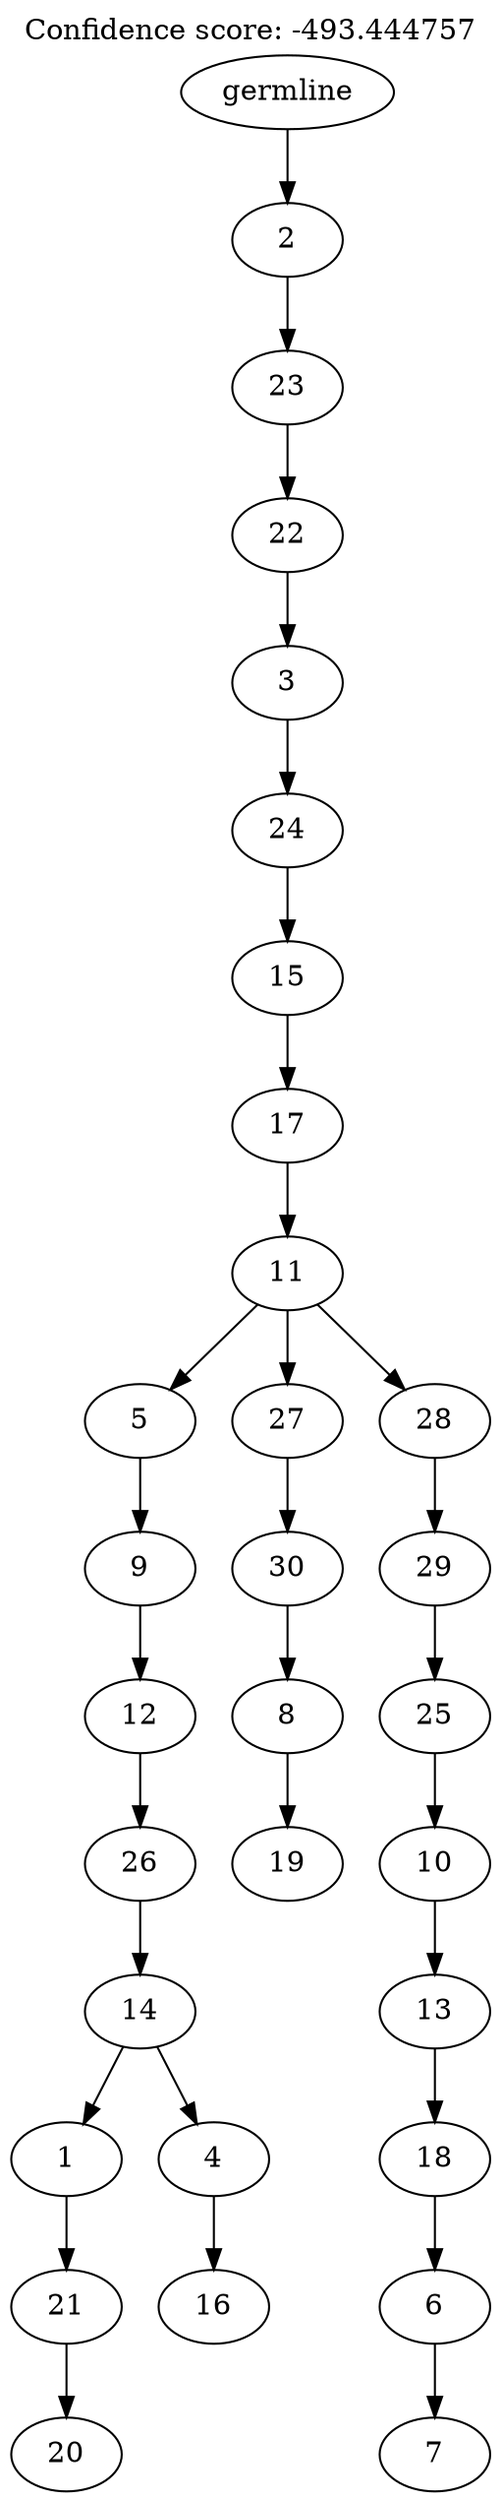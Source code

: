 digraph g {
	"29" -> "30";
	"30" [label="20"];
	"28" -> "29";
	"29" [label="21"];
	"26" -> "27";
	"27" [label="16"];
	"25" -> "26";
	"26" [label="4"];
	"25" -> "28";
	"28" [label="1"];
	"24" -> "25";
	"25" [label="14"];
	"23" -> "24";
	"24" [label="26"];
	"22" -> "23";
	"23" [label="12"];
	"21" -> "22";
	"22" [label="9"];
	"19" -> "20";
	"20" [label="19"];
	"18" -> "19";
	"19" [label="8"];
	"17" -> "18";
	"18" [label="30"];
	"15" -> "16";
	"16" [label="7"];
	"14" -> "15";
	"15" [label="6"];
	"13" -> "14";
	"14" [label="18"];
	"12" -> "13";
	"13" [label="13"];
	"11" -> "12";
	"12" [label="10"];
	"10" -> "11";
	"11" [label="25"];
	"9" -> "10";
	"10" [label="29"];
	"8" -> "9";
	"9" [label="28"];
	"8" -> "17";
	"17" [label="27"];
	"8" -> "21";
	"21" [label="5"];
	"7" -> "8";
	"8" [label="11"];
	"6" -> "7";
	"7" [label="17"];
	"5" -> "6";
	"6" [label="15"];
	"4" -> "5";
	"5" [label="24"];
	"3" -> "4";
	"4" [label="3"];
	"2" -> "3";
	"3" [label="22"];
	"1" -> "2";
	"2" [label="23"];
	"0" -> "1";
	"1" [label="2"];
	"0" [label="germline"];
	labelloc="t";
	label="Confidence score: -493.444757";
}
